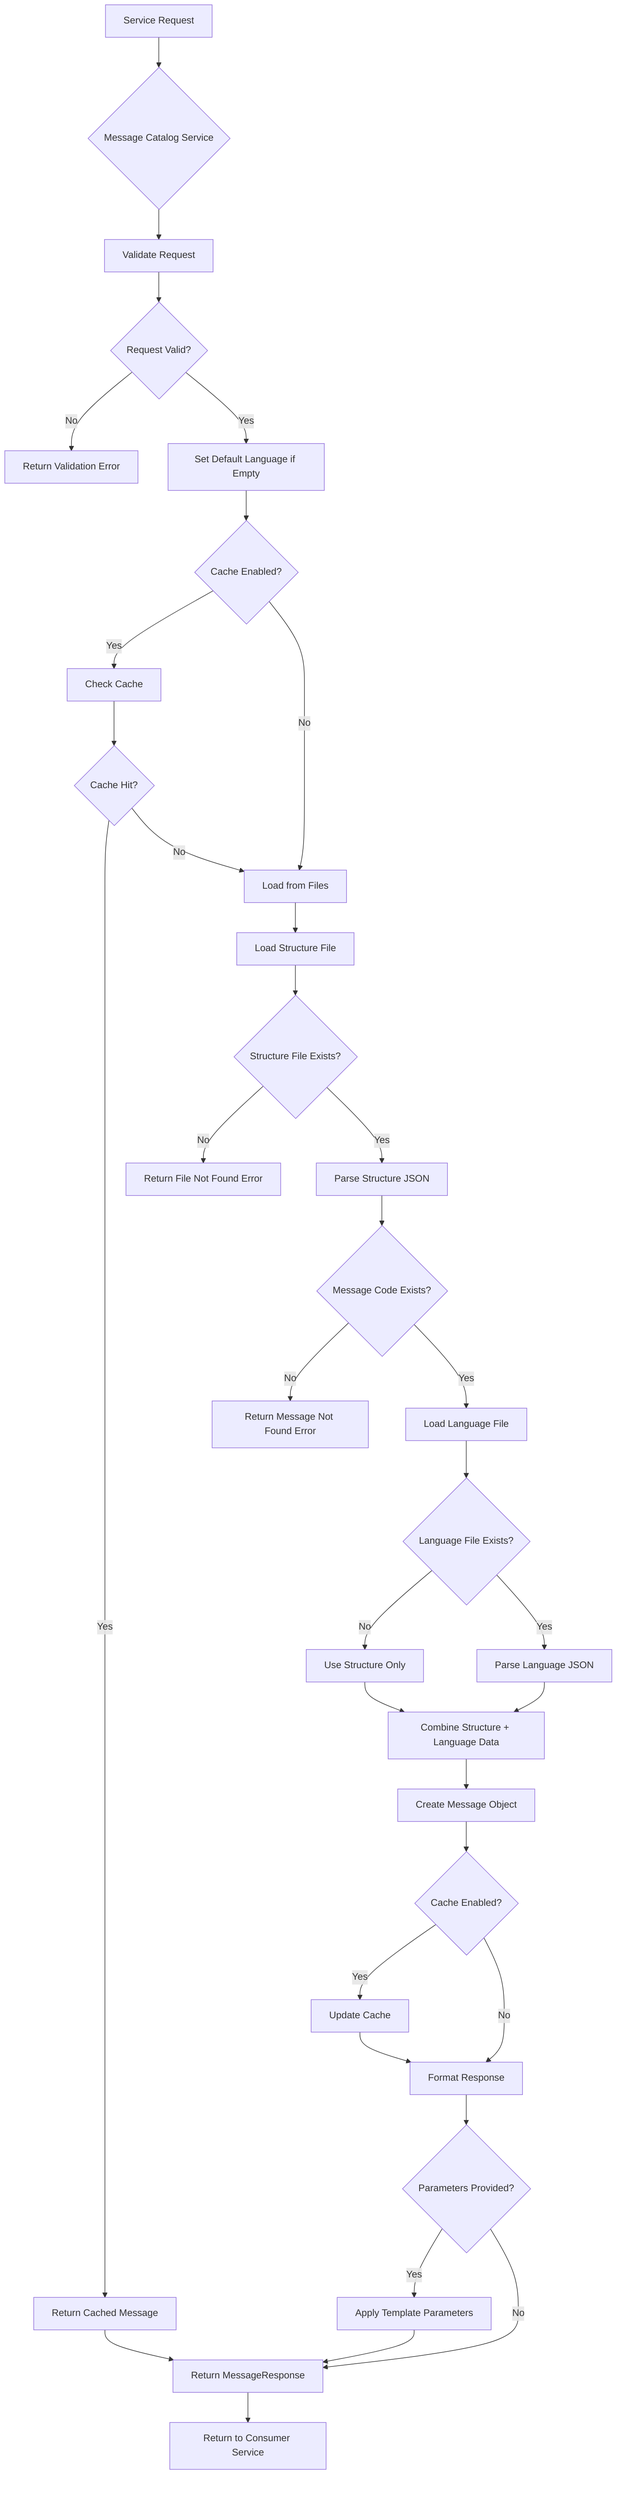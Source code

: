 flowchart TD
    A[Service Request] --> B{Message Catalog Service}
    B --> C[Validate Request]
    C --> D{Request Valid?}
    D -->|No| E[Return Validation Error]
    D -->|Yes| F[Set Default Language if Empty]
    F --> G{Cache Enabled?}
    G -->|Yes| H[Check Cache]
    H --> I{Cache Hit?}
    I -->|Yes| J[Return Cached Message]
    I -->|No| K[Load from Files]
    G -->|No| K
    K --> L[Load Structure File]
    L --> M{Structure File Exists?}
    M -->|No| N[Return File Not Found Error]
    M -->|Yes| O[Parse Structure JSON]
    O --> P{Message Code Exists?}
    P -->|No| Q[Return Message Not Found Error]
    P -->|Yes| R[Load Language File]
    R --> S{Language File Exists?}
    S -->|No| T[Use Structure Only]
    S -->|Yes| U[Parse Language JSON]
    U --> V[Combine Structure + Language Data]
    T --> V
    V --> W[Create Message Object]
    W --> X{Cache Enabled?}
    X -->|Yes| Y[Update Cache]
    X -->|No| Z[Format Response]
    Y --> Z
    Z --> AA{Parameters Provided?}
    AA -->|Yes| BB[Apply Template Parameters]
    AA -->|No| CC[Return MessageResponse]
    BB --> CC
    J --> CC
    CC --> DD[Return to Consumer Service]